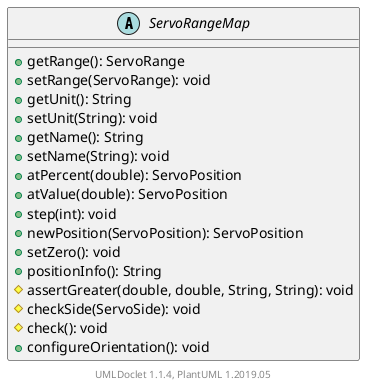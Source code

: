 @startuml

    abstract class ServoRangeMap [[ServoRangeMap.html]] {
        +getRange(): ServoRange
        +setRange(ServoRange): void
        +getUnit(): String
        +setUnit(String): void
        +getName(): String
        +setName(String): void
        +atPercent(double): ServoPosition
        +atValue(double): ServoPosition
        +step(int): void
        +newPosition(ServoPosition): ServoPosition
        +setZero(): void
        +positionInfo(): String
        #assertGreater(double, double, String, String): void
        #checkSide(ServoSide): void
        #check(): void
        +configureOrientation(): void
    }


    center footer UMLDoclet 1.1.4, PlantUML 1.2019.05
@enduml
